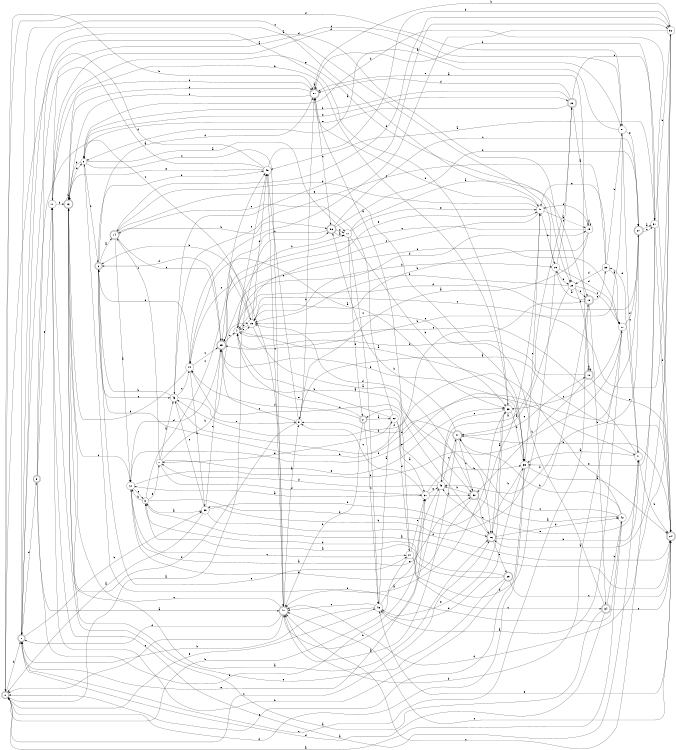 digraph n42_3 {
__start0 [label="" shape="none"];

rankdir=LR;
size="8,5";

s0 [style="rounded,filled", color="black", fillcolor="white" shape="doublecircle", label="0"];
s1 [style="rounded,filled", color="black", fillcolor="white" shape="doublecircle", label="1"];
s2 [style="rounded,filled", color="black", fillcolor="white" shape="doublecircle", label="2"];
s3 [style="filled", color="black", fillcolor="white" shape="circle", label="3"];
s4 [style="filled", color="black", fillcolor="white" shape="circle", label="4"];
s5 [style="rounded,filled", color="black", fillcolor="white" shape="doublecircle", label="5"];
s6 [style="rounded,filled", color="black", fillcolor="white" shape="doublecircle", label="6"];
s7 [style="filled", color="black", fillcolor="white" shape="circle", label="7"];
s8 [style="filled", color="black", fillcolor="white" shape="circle", label="8"];
s9 [style="filled", color="black", fillcolor="white" shape="circle", label="9"];
s10 [style="rounded,filled", color="black", fillcolor="white" shape="doublecircle", label="10"];
s11 [style="filled", color="black", fillcolor="white" shape="circle", label="11"];
s12 [style="filled", color="black", fillcolor="white" shape="circle", label="12"];
s13 [style="rounded,filled", color="black", fillcolor="white" shape="doublecircle", label="13"];
s14 [style="rounded,filled", color="black", fillcolor="white" shape="doublecircle", label="14"];
s15 [style="filled", color="black", fillcolor="white" shape="circle", label="15"];
s16 [style="rounded,filled", color="black", fillcolor="white" shape="doublecircle", label="16"];
s17 [style="filled", color="black", fillcolor="white" shape="circle", label="17"];
s18 [style="rounded,filled", color="black", fillcolor="white" shape="doublecircle", label="18"];
s19 [style="filled", color="black", fillcolor="white" shape="circle", label="19"];
s20 [style="filled", color="black", fillcolor="white" shape="circle", label="20"];
s21 [style="filled", color="black", fillcolor="white" shape="circle", label="21"];
s22 [style="filled", color="black", fillcolor="white" shape="circle", label="22"];
s23 [style="filled", color="black", fillcolor="white" shape="circle", label="23"];
s24 [style="rounded,filled", color="black", fillcolor="white" shape="doublecircle", label="24"];
s25 [style="rounded,filled", color="black", fillcolor="white" shape="doublecircle", label="25"];
s26 [style="rounded,filled", color="black", fillcolor="white" shape="doublecircle", label="26"];
s27 [style="rounded,filled", color="black", fillcolor="white" shape="doublecircle", label="27"];
s28 [style="filled", color="black", fillcolor="white" shape="circle", label="28"];
s29 [style="rounded,filled", color="black", fillcolor="white" shape="doublecircle", label="29"];
s30 [style="rounded,filled", color="black", fillcolor="white" shape="doublecircle", label="30"];
s31 [style="filled", color="black", fillcolor="white" shape="circle", label="31"];
s32 [style="filled", color="black", fillcolor="white" shape="circle", label="32"];
s33 [style="filled", color="black", fillcolor="white" shape="circle", label="33"];
s34 [style="rounded,filled", color="black", fillcolor="white" shape="doublecircle", label="34"];
s35 [style="filled", color="black", fillcolor="white" shape="circle", label="35"];
s36 [style="rounded,filled", color="black", fillcolor="white" shape="doublecircle", label="36"];
s37 [style="filled", color="black", fillcolor="white" shape="circle", label="37"];
s38 [style="filled", color="black", fillcolor="white" shape="circle", label="38"];
s39 [style="filled", color="black", fillcolor="white" shape="circle", label="39"];
s40 [style="rounded,filled", color="black", fillcolor="white" shape="doublecircle", label="40"];
s41 [style="filled", color="black", fillcolor="white" shape="circle", label="41"];
s42 [style="filled", color="black", fillcolor="white" shape="circle", label="42"];
s43 [style="filled", color="black", fillcolor="white" shape="circle", label="43"];
s44 [style="filled", color="black", fillcolor="white" shape="circle", label="44"];
s45 [style="filled", color="black", fillcolor="white" shape="circle", label="45"];
s46 [style="filled", color="black", fillcolor="white" shape="circle", label="46"];
s47 [style="rounded,filled", color="black", fillcolor="white" shape="doublecircle", label="47"];
s48 [style="filled", color="black", fillcolor="white" shape="circle", label="48"];
s49 [style="filled", color="black", fillcolor="white" shape="circle", label="49"];
s50 [style="rounded,filled", color="black", fillcolor="white" shape="doublecircle", label="50"];
s51 [style="filled", color="black", fillcolor="white" shape="circle", label="51"];
s0 -> s36 [label="a"];
s0 -> s50 [label="b"];
s0 -> s16 [label="c"];
s0 -> s1 [label="d"];
s0 -> s46 [label="e"];
s1 -> s33 [label="a"];
s1 -> s38 [label="b"];
s1 -> s48 [label="c"];
s1 -> s5 [label="d"];
s1 -> s37 [label="e"];
s2 -> s22 [label="a"];
s2 -> s40 [label="b"];
s2 -> s46 [label="c"];
s2 -> s44 [label="d"];
s2 -> s4 [label="e"];
s3 -> s38 [label="a"];
s3 -> s12 [label="b"];
s3 -> s49 [label="c"];
s3 -> s48 [label="d"];
s3 -> s7 [label="e"];
s4 -> s35 [label="a"];
s4 -> s17 [label="b"];
s4 -> s49 [label="c"];
s4 -> s19 [label="d"];
s4 -> s15 [label="e"];
s5 -> s40 [label="a"];
s5 -> s37 [label="b"];
s5 -> s15 [label="c"];
s5 -> s28 [label="d"];
s5 -> s11 [label="e"];
s6 -> s14 [label="a"];
s6 -> s49 [label="b"];
s6 -> s43 [label="c"];
s6 -> s50 [label="d"];
s6 -> s21 [label="e"];
s7 -> s43 [label="a"];
s7 -> s15 [label="b"];
s7 -> s14 [label="c"];
s7 -> s37 [label="d"];
s7 -> s33 [label="e"];
s8 -> s17 [label="a"];
s8 -> s13 [label="b"];
s8 -> s40 [label="c"];
s8 -> s6 [label="d"];
s8 -> s26 [label="e"];
s9 -> s24 [label="a"];
s9 -> s50 [label="b"];
s9 -> s25 [label="c"];
s9 -> s13 [label="d"];
s9 -> s49 [label="e"];
s10 -> s50 [label="a"];
s10 -> s30 [label="b"];
s10 -> s10 [label="c"];
s10 -> s4 [label="d"];
s10 -> s24 [label="e"];
s11 -> s41 [label="a"];
s11 -> s13 [label="b"];
s11 -> s51 [label="c"];
s11 -> s51 [label="d"];
s11 -> s28 [label="e"];
s12 -> s30 [label="a"];
s12 -> s20 [label="b"];
s12 -> s21 [label="c"];
s12 -> s25 [label="d"];
s12 -> s3 [label="e"];
s13 -> s16 [label="a"];
s13 -> s13 [label="b"];
s13 -> s12 [label="c"];
s13 -> s50 [label="d"];
s13 -> s8 [label="e"];
s14 -> s12 [label="a"];
s14 -> s36 [label="b"];
s14 -> s25 [label="c"];
s14 -> s32 [label="d"];
s14 -> s35 [label="e"];
s15 -> s30 [label="a"];
s15 -> s23 [label="b"];
s15 -> s44 [label="c"];
s15 -> s4 [label="d"];
s15 -> s49 [label="e"];
s16 -> s33 [label="a"];
s16 -> s41 [label="b"];
s16 -> s44 [label="c"];
s16 -> s42 [label="d"];
s16 -> s29 [label="e"];
s17 -> s18 [label="a"];
s17 -> s33 [label="b"];
s17 -> s46 [label="c"];
s17 -> s2 [label="d"];
s17 -> s48 [label="e"];
s18 -> s23 [label="a"];
s18 -> s34 [label="b"];
s18 -> s1 [label="c"];
s18 -> s6 [label="d"];
s18 -> s39 [label="e"];
s19 -> s9 [label="a"];
s19 -> s15 [label="b"];
s19 -> s25 [label="c"];
s19 -> s19 [label="d"];
s19 -> s48 [label="e"];
s20 -> s46 [label="a"];
s20 -> s40 [label="b"];
s20 -> s33 [label="c"];
s20 -> s27 [label="d"];
s20 -> s25 [label="e"];
s21 -> s50 [label="a"];
s21 -> s0 [label="b"];
s21 -> s34 [label="c"];
s21 -> s18 [label="d"];
s21 -> s37 [label="e"];
s22 -> s37 [label="a"];
s22 -> s4 [label="b"];
s22 -> s14 [label="c"];
s22 -> s21 [label="d"];
s22 -> s7 [label="e"];
s23 -> s1 [label="a"];
s23 -> s38 [label="b"];
s23 -> s26 [label="c"];
s23 -> s20 [label="d"];
s23 -> s28 [label="e"];
s24 -> s3 [label="a"];
s24 -> s47 [label="b"];
s24 -> s40 [label="c"];
s24 -> s8 [label="d"];
s24 -> s46 [label="e"];
s25 -> s16 [label="a"];
s25 -> s35 [label="b"];
s25 -> s4 [label="c"];
s25 -> s6 [label="d"];
s25 -> s48 [label="e"];
s26 -> s19 [label="a"];
s26 -> s8 [label="b"];
s26 -> s31 [label="c"];
s26 -> s50 [label="d"];
s26 -> s8 [label="e"];
s27 -> s31 [label="a"];
s27 -> s45 [label="b"];
s27 -> s31 [label="c"];
s27 -> s4 [label="d"];
s27 -> s12 [label="e"];
s28 -> s47 [label="a"];
s28 -> s15 [label="b"];
s28 -> s20 [label="c"];
s28 -> s10 [label="d"];
s28 -> s18 [label="e"];
s29 -> s3 [label="a"];
s29 -> s11 [label="b"];
s29 -> s24 [label="c"];
s29 -> s3 [label="d"];
s29 -> s13 [label="e"];
s30 -> s42 [label="a"];
s30 -> s45 [label="b"];
s30 -> s16 [label="c"];
s30 -> s15 [label="d"];
s30 -> s12 [label="e"];
s31 -> s49 [label="a"];
s31 -> s32 [label="b"];
s31 -> s40 [label="c"];
s31 -> s24 [label="d"];
s31 -> s35 [label="e"];
s32 -> s16 [label="a"];
s32 -> s50 [label="b"];
s32 -> s15 [label="c"];
s32 -> s40 [label="d"];
s32 -> s44 [label="e"];
s33 -> s40 [label="a"];
s33 -> s11 [label="b"];
s33 -> s45 [label="c"];
s33 -> s35 [label="d"];
s33 -> s46 [label="e"];
s34 -> s11 [label="a"];
s34 -> s42 [label="b"];
s34 -> s24 [label="c"];
s34 -> s1 [label="d"];
s34 -> s15 [label="e"];
s35 -> s24 [label="a"];
s35 -> s16 [label="b"];
s35 -> s48 [label="c"];
s35 -> s0 [label="d"];
s35 -> s0 [label="e"];
s36 -> s17 [label="a"];
s36 -> s25 [label="b"];
s36 -> s27 [label="c"];
s36 -> s27 [label="d"];
s36 -> s17 [label="e"];
s37 -> s12 [label="a"];
s37 -> s35 [label="b"];
s37 -> s9 [label="c"];
s37 -> s30 [label="d"];
s37 -> s45 [label="e"];
s38 -> s0 [label="a"];
s38 -> s16 [label="b"];
s38 -> s25 [label="c"];
s38 -> s24 [label="d"];
s38 -> s43 [label="e"];
s39 -> s20 [label="a"];
s39 -> s51 [label="b"];
s39 -> s43 [label="c"];
s39 -> s28 [label="d"];
s39 -> s48 [label="e"];
s40 -> s9 [label="a"];
s40 -> s6 [label="b"];
s40 -> s13 [label="c"];
s40 -> s1 [label="d"];
s40 -> s0 [label="e"];
s41 -> s35 [label="a"];
s41 -> s24 [label="b"];
s41 -> s4 [label="c"];
s41 -> s39 [label="d"];
s41 -> s45 [label="e"];
s42 -> s0 [label="a"];
s42 -> s47 [label="b"];
s42 -> s47 [label="c"];
s42 -> s43 [label="d"];
s42 -> s8 [label="e"];
s43 -> s32 [label="a"];
s43 -> s6 [label="b"];
s43 -> s44 [label="c"];
s43 -> s41 [label="d"];
s43 -> s9 [label="e"];
s44 -> s33 [label="a"];
s44 -> s38 [label="b"];
s44 -> s25 [label="c"];
s44 -> s13 [label="d"];
s44 -> s6 [label="e"];
s45 -> s26 [label="a"];
s45 -> s40 [label="b"];
s45 -> s47 [label="c"];
s45 -> s7 [label="d"];
s45 -> s2 [label="e"];
s46 -> s22 [label="a"];
s46 -> s1 [label="b"];
s46 -> s40 [label="c"];
s46 -> s35 [label="d"];
s46 -> s45 [label="e"];
s47 -> s40 [label="a"];
s47 -> s36 [label="b"];
s47 -> s30 [label="c"];
s47 -> s9 [label="d"];
s47 -> s10 [label="e"];
s48 -> s19 [label="a"];
s48 -> s23 [label="b"];
s48 -> s4 [label="c"];
s48 -> s14 [label="d"];
s48 -> s50 [label="e"];
s49 -> s1 [label="a"];
s49 -> s32 [label="b"];
s49 -> s40 [label="c"];
s49 -> s0 [label="d"];
s49 -> s13 [label="e"];
s50 -> s50 [label="a"];
s50 -> s31 [label="b"];
s50 -> s36 [label="c"];
s50 -> s13 [label="d"];
s50 -> s13 [label="e"];
s51 -> s8 [label="a"];
s51 -> s25 [label="b"];
s51 -> s41 [label="c"];
s51 -> s0 [label="d"];
s51 -> s27 [label="e"];

}